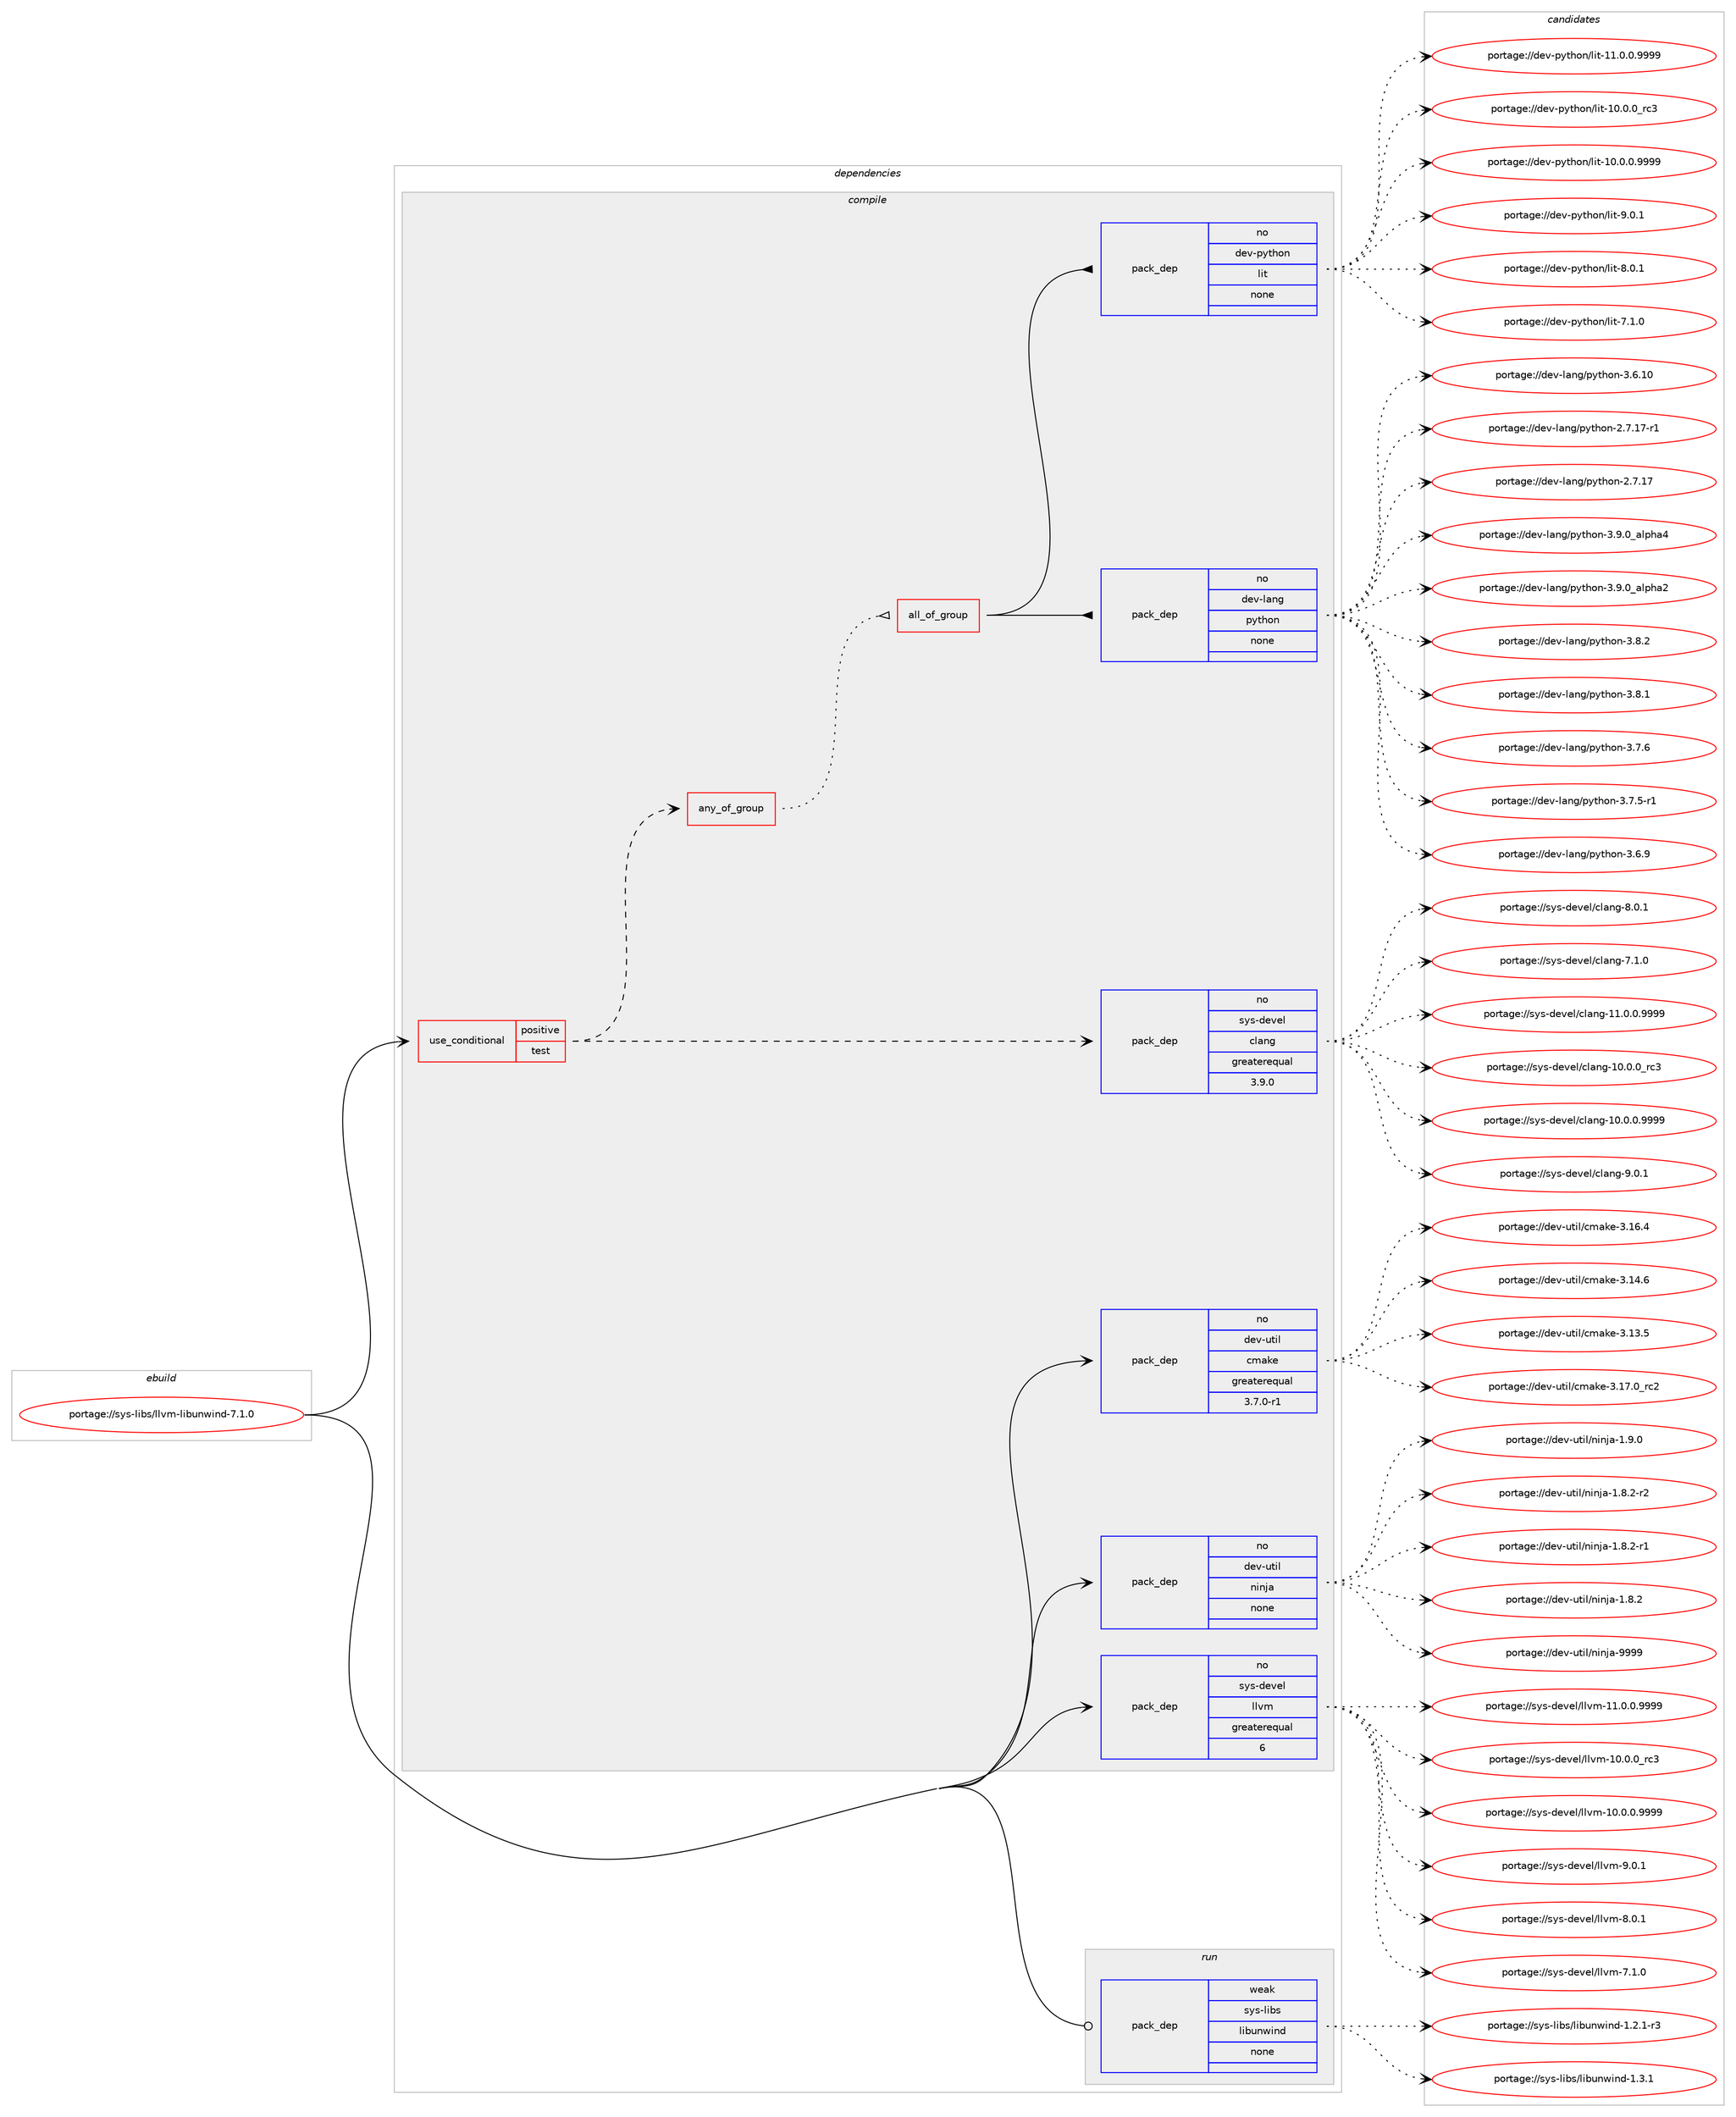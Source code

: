 digraph prolog {

# *************
# Graph options
# *************

newrank=true;
concentrate=true;
compound=true;
graph [rankdir=LR,fontname=Helvetica,fontsize=10,ranksep=1.5];#, ranksep=2.5, nodesep=0.2];
edge  [arrowhead=vee];
node  [fontname=Helvetica,fontsize=10];

# **********
# The ebuild
# **********

subgraph cluster_leftcol {
color=gray;
label=<<i>ebuild</i>>;
id [label="portage://sys-libs/llvm-libunwind-7.1.0", color=red, width=4, href="../sys-libs/llvm-libunwind-7.1.0.svg"];
}

# ****************
# The dependencies
# ****************

subgraph cluster_midcol {
color=gray;
label=<<i>dependencies</i>>;
subgraph cluster_compile {
fillcolor="#eeeeee";
style=filled;
label=<<i>compile</i>>;
subgraph cond4331 {
dependency25895 [label=<<TABLE BORDER="0" CELLBORDER="1" CELLSPACING="0" CELLPADDING="4"><TR><TD ROWSPAN="3" CELLPADDING="10">use_conditional</TD></TR><TR><TD>positive</TD></TR><TR><TD>test</TD></TR></TABLE>>, shape=none, color=red];
subgraph pack20891 {
dependency25896 [label=<<TABLE BORDER="0" CELLBORDER="1" CELLSPACING="0" CELLPADDING="4" WIDTH="220"><TR><TD ROWSPAN="6" CELLPADDING="30">pack_dep</TD></TR><TR><TD WIDTH="110">no</TD></TR><TR><TD>sys-devel</TD></TR><TR><TD>clang</TD></TR><TR><TD>greaterequal</TD></TR><TR><TD>3.9.0</TD></TR></TABLE>>, shape=none, color=blue];
}
dependency25895:e -> dependency25896:w [weight=20,style="dashed",arrowhead="vee"];
subgraph any655 {
dependency25897 [label=<<TABLE BORDER="0" CELLBORDER="1" CELLSPACING="0" CELLPADDING="4"><TR><TD CELLPADDING="10">any_of_group</TD></TR></TABLE>>, shape=none, color=red];subgraph all21 {
dependency25898 [label=<<TABLE BORDER="0" CELLBORDER="1" CELLSPACING="0" CELLPADDING="4"><TR><TD CELLPADDING="10">all_of_group</TD></TR></TABLE>>, shape=none, color=red];subgraph pack20892 {
dependency25899 [label=<<TABLE BORDER="0" CELLBORDER="1" CELLSPACING="0" CELLPADDING="4" WIDTH="220"><TR><TD ROWSPAN="6" CELLPADDING="30">pack_dep</TD></TR><TR><TD WIDTH="110">no</TD></TR><TR><TD>dev-lang</TD></TR><TR><TD>python</TD></TR><TR><TD>none</TD></TR><TR><TD></TD></TR></TABLE>>, shape=none, color=blue];
}
dependency25898:e -> dependency25899:w [weight=20,style="solid",arrowhead="inv"];
subgraph pack20893 {
dependency25900 [label=<<TABLE BORDER="0" CELLBORDER="1" CELLSPACING="0" CELLPADDING="4" WIDTH="220"><TR><TD ROWSPAN="6" CELLPADDING="30">pack_dep</TD></TR><TR><TD WIDTH="110">no</TD></TR><TR><TD>dev-python</TD></TR><TR><TD>lit</TD></TR><TR><TD>none</TD></TR><TR><TD></TD></TR></TABLE>>, shape=none, color=blue];
}
dependency25898:e -> dependency25900:w [weight=20,style="solid",arrowhead="inv"];
}
dependency25897:e -> dependency25898:w [weight=20,style="dotted",arrowhead="oinv"];
}
dependency25895:e -> dependency25897:w [weight=20,style="dashed",arrowhead="vee"];
}
id:e -> dependency25895:w [weight=20,style="solid",arrowhead="vee"];
subgraph pack20894 {
dependency25901 [label=<<TABLE BORDER="0" CELLBORDER="1" CELLSPACING="0" CELLPADDING="4" WIDTH="220"><TR><TD ROWSPAN="6" CELLPADDING="30">pack_dep</TD></TR><TR><TD WIDTH="110">no</TD></TR><TR><TD>dev-util</TD></TR><TR><TD>cmake</TD></TR><TR><TD>greaterequal</TD></TR><TR><TD>3.7.0-r1</TD></TR></TABLE>>, shape=none, color=blue];
}
id:e -> dependency25901:w [weight=20,style="solid",arrowhead="vee"];
subgraph pack20895 {
dependency25902 [label=<<TABLE BORDER="0" CELLBORDER="1" CELLSPACING="0" CELLPADDING="4" WIDTH="220"><TR><TD ROWSPAN="6" CELLPADDING="30">pack_dep</TD></TR><TR><TD WIDTH="110">no</TD></TR><TR><TD>dev-util</TD></TR><TR><TD>ninja</TD></TR><TR><TD>none</TD></TR><TR><TD></TD></TR></TABLE>>, shape=none, color=blue];
}
id:e -> dependency25902:w [weight=20,style="solid",arrowhead="vee"];
subgraph pack20896 {
dependency25903 [label=<<TABLE BORDER="0" CELLBORDER="1" CELLSPACING="0" CELLPADDING="4" WIDTH="220"><TR><TD ROWSPAN="6" CELLPADDING="30">pack_dep</TD></TR><TR><TD WIDTH="110">no</TD></TR><TR><TD>sys-devel</TD></TR><TR><TD>llvm</TD></TR><TR><TD>greaterequal</TD></TR><TR><TD>6</TD></TR></TABLE>>, shape=none, color=blue];
}
id:e -> dependency25903:w [weight=20,style="solid",arrowhead="vee"];
}
subgraph cluster_compileandrun {
fillcolor="#eeeeee";
style=filled;
label=<<i>compile and run</i>>;
}
subgraph cluster_run {
fillcolor="#eeeeee";
style=filled;
label=<<i>run</i>>;
subgraph pack20897 {
dependency25904 [label=<<TABLE BORDER="0" CELLBORDER="1" CELLSPACING="0" CELLPADDING="4" WIDTH="220"><TR><TD ROWSPAN="6" CELLPADDING="30">pack_dep</TD></TR><TR><TD WIDTH="110">weak</TD></TR><TR><TD>sys-libs</TD></TR><TR><TD>libunwind</TD></TR><TR><TD>none</TD></TR><TR><TD></TD></TR></TABLE>>, shape=none, color=blue];
}
id:e -> dependency25904:w [weight=20,style="solid",arrowhead="odot"];
}
}

# **************
# The candidates
# **************

subgraph cluster_choices {
rank=same;
color=gray;
label=<<i>candidates</i>>;

subgraph choice20891 {
color=black;
nodesep=1;
choice11512111545100101118101108479910897110103455746484649 [label="portage://sys-devel/clang-9.0.1", color=red, width=4,href="../sys-devel/clang-9.0.1.svg"];
choice11512111545100101118101108479910897110103455646484649 [label="portage://sys-devel/clang-8.0.1", color=red, width=4,href="../sys-devel/clang-8.0.1.svg"];
choice11512111545100101118101108479910897110103455546494648 [label="portage://sys-devel/clang-7.1.0", color=red, width=4,href="../sys-devel/clang-7.1.0.svg"];
choice11512111545100101118101108479910897110103454949464846484657575757 [label="portage://sys-devel/clang-11.0.0.9999", color=red, width=4,href="../sys-devel/clang-11.0.0.9999.svg"];
choice1151211154510010111810110847991089711010345494846484648951149951 [label="portage://sys-devel/clang-10.0.0_rc3", color=red, width=4,href="../sys-devel/clang-10.0.0_rc3.svg"];
choice11512111545100101118101108479910897110103454948464846484657575757 [label="portage://sys-devel/clang-10.0.0.9999", color=red, width=4,href="../sys-devel/clang-10.0.0.9999.svg"];
dependency25896:e -> choice11512111545100101118101108479910897110103455746484649:w [style=dotted,weight="100"];
dependency25896:e -> choice11512111545100101118101108479910897110103455646484649:w [style=dotted,weight="100"];
dependency25896:e -> choice11512111545100101118101108479910897110103455546494648:w [style=dotted,weight="100"];
dependency25896:e -> choice11512111545100101118101108479910897110103454949464846484657575757:w [style=dotted,weight="100"];
dependency25896:e -> choice1151211154510010111810110847991089711010345494846484648951149951:w [style=dotted,weight="100"];
dependency25896:e -> choice11512111545100101118101108479910897110103454948464846484657575757:w [style=dotted,weight="100"];
}
subgraph choice20892 {
color=black;
nodesep=1;
choice10010111845108971101034711212111610411111045514657464895971081121049752 [label="portage://dev-lang/python-3.9.0_alpha4", color=red, width=4,href="../dev-lang/python-3.9.0_alpha4.svg"];
choice10010111845108971101034711212111610411111045514657464895971081121049750 [label="portage://dev-lang/python-3.9.0_alpha2", color=red, width=4,href="../dev-lang/python-3.9.0_alpha2.svg"];
choice100101118451089711010347112121116104111110455146564650 [label="portage://dev-lang/python-3.8.2", color=red, width=4,href="../dev-lang/python-3.8.2.svg"];
choice100101118451089711010347112121116104111110455146564649 [label="portage://dev-lang/python-3.8.1", color=red, width=4,href="../dev-lang/python-3.8.1.svg"];
choice100101118451089711010347112121116104111110455146554654 [label="portage://dev-lang/python-3.7.6", color=red, width=4,href="../dev-lang/python-3.7.6.svg"];
choice1001011184510897110103471121211161041111104551465546534511449 [label="portage://dev-lang/python-3.7.5-r1", color=red, width=4,href="../dev-lang/python-3.7.5-r1.svg"];
choice100101118451089711010347112121116104111110455146544657 [label="portage://dev-lang/python-3.6.9", color=red, width=4,href="../dev-lang/python-3.6.9.svg"];
choice10010111845108971101034711212111610411111045514654464948 [label="portage://dev-lang/python-3.6.10", color=red, width=4,href="../dev-lang/python-3.6.10.svg"];
choice100101118451089711010347112121116104111110455046554649554511449 [label="portage://dev-lang/python-2.7.17-r1", color=red, width=4,href="../dev-lang/python-2.7.17-r1.svg"];
choice10010111845108971101034711212111610411111045504655464955 [label="portage://dev-lang/python-2.7.17", color=red, width=4,href="../dev-lang/python-2.7.17.svg"];
dependency25899:e -> choice10010111845108971101034711212111610411111045514657464895971081121049752:w [style=dotted,weight="100"];
dependency25899:e -> choice10010111845108971101034711212111610411111045514657464895971081121049750:w [style=dotted,weight="100"];
dependency25899:e -> choice100101118451089711010347112121116104111110455146564650:w [style=dotted,weight="100"];
dependency25899:e -> choice100101118451089711010347112121116104111110455146564649:w [style=dotted,weight="100"];
dependency25899:e -> choice100101118451089711010347112121116104111110455146554654:w [style=dotted,weight="100"];
dependency25899:e -> choice1001011184510897110103471121211161041111104551465546534511449:w [style=dotted,weight="100"];
dependency25899:e -> choice100101118451089711010347112121116104111110455146544657:w [style=dotted,weight="100"];
dependency25899:e -> choice10010111845108971101034711212111610411111045514654464948:w [style=dotted,weight="100"];
dependency25899:e -> choice100101118451089711010347112121116104111110455046554649554511449:w [style=dotted,weight="100"];
dependency25899:e -> choice10010111845108971101034711212111610411111045504655464955:w [style=dotted,weight="100"];
}
subgraph choice20893 {
color=black;
nodesep=1;
choice1001011184511212111610411111047108105116455746484649 [label="portage://dev-python/lit-9.0.1", color=red, width=4,href="../dev-python/lit-9.0.1.svg"];
choice1001011184511212111610411111047108105116455646484649 [label="portage://dev-python/lit-8.0.1", color=red, width=4,href="../dev-python/lit-8.0.1.svg"];
choice1001011184511212111610411111047108105116455546494648 [label="portage://dev-python/lit-7.1.0", color=red, width=4,href="../dev-python/lit-7.1.0.svg"];
choice1001011184511212111610411111047108105116454949464846484657575757 [label="portage://dev-python/lit-11.0.0.9999", color=red, width=4,href="../dev-python/lit-11.0.0.9999.svg"];
choice100101118451121211161041111104710810511645494846484648951149951 [label="portage://dev-python/lit-10.0.0_rc3", color=red, width=4,href="../dev-python/lit-10.0.0_rc3.svg"];
choice1001011184511212111610411111047108105116454948464846484657575757 [label="portage://dev-python/lit-10.0.0.9999", color=red, width=4,href="../dev-python/lit-10.0.0.9999.svg"];
dependency25900:e -> choice1001011184511212111610411111047108105116455746484649:w [style=dotted,weight="100"];
dependency25900:e -> choice1001011184511212111610411111047108105116455646484649:w [style=dotted,weight="100"];
dependency25900:e -> choice1001011184511212111610411111047108105116455546494648:w [style=dotted,weight="100"];
dependency25900:e -> choice1001011184511212111610411111047108105116454949464846484657575757:w [style=dotted,weight="100"];
dependency25900:e -> choice100101118451121211161041111104710810511645494846484648951149951:w [style=dotted,weight="100"];
dependency25900:e -> choice1001011184511212111610411111047108105116454948464846484657575757:w [style=dotted,weight="100"];
}
subgraph choice20894 {
color=black;
nodesep=1;
choice1001011184511711610510847991099710710145514649554648951149950 [label="portage://dev-util/cmake-3.17.0_rc2", color=red, width=4,href="../dev-util/cmake-3.17.0_rc2.svg"];
choice1001011184511711610510847991099710710145514649544652 [label="portage://dev-util/cmake-3.16.4", color=red, width=4,href="../dev-util/cmake-3.16.4.svg"];
choice1001011184511711610510847991099710710145514649524654 [label="portage://dev-util/cmake-3.14.6", color=red, width=4,href="../dev-util/cmake-3.14.6.svg"];
choice1001011184511711610510847991099710710145514649514653 [label="portage://dev-util/cmake-3.13.5", color=red, width=4,href="../dev-util/cmake-3.13.5.svg"];
dependency25901:e -> choice1001011184511711610510847991099710710145514649554648951149950:w [style=dotted,weight="100"];
dependency25901:e -> choice1001011184511711610510847991099710710145514649544652:w [style=dotted,weight="100"];
dependency25901:e -> choice1001011184511711610510847991099710710145514649524654:w [style=dotted,weight="100"];
dependency25901:e -> choice1001011184511711610510847991099710710145514649514653:w [style=dotted,weight="100"];
}
subgraph choice20895 {
color=black;
nodesep=1;
choice1001011184511711610510847110105110106974557575757 [label="portage://dev-util/ninja-9999", color=red, width=4,href="../dev-util/ninja-9999.svg"];
choice100101118451171161051084711010511010697454946574648 [label="portage://dev-util/ninja-1.9.0", color=red, width=4,href="../dev-util/ninja-1.9.0.svg"];
choice1001011184511711610510847110105110106974549465646504511450 [label="portage://dev-util/ninja-1.8.2-r2", color=red, width=4,href="../dev-util/ninja-1.8.2-r2.svg"];
choice1001011184511711610510847110105110106974549465646504511449 [label="portage://dev-util/ninja-1.8.2-r1", color=red, width=4,href="../dev-util/ninja-1.8.2-r1.svg"];
choice100101118451171161051084711010511010697454946564650 [label="portage://dev-util/ninja-1.8.2", color=red, width=4,href="../dev-util/ninja-1.8.2.svg"];
dependency25902:e -> choice1001011184511711610510847110105110106974557575757:w [style=dotted,weight="100"];
dependency25902:e -> choice100101118451171161051084711010511010697454946574648:w [style=dotted,weight="100"];
dependency25902:e -> choice1001011184511711610510847110105110106974549465646504511450:w [style=dotted,weight="100"];
dependency25902:e -> choice1001011184511711610510847110105110106974549465646504511449:w [style=dotted,weight="100"];
dependency25902:e -> choice100101118451171161051084711010511010697454946564650:w [style=dotted,weight="100"];
}
subgraph choice20896 {
color=black;
nodesep=1;
choice1151211154510010111810110847108108118109455746484649 [label="portage://sys-devel/llvm-9.0.1", color=red, width=4,href="../sys-devel/llvm-9.0.1.svg"];
choice1151211154510010111810110847108108118109455646484649 [label="portage://sys-devel/llvm-8.0.1", color=red, width=4,href="../sys-devel/llvm-8.0.1.svg"];
choice1151211154510010111810110847108108118109455546494648 [label="portage://sys-devel/llvm-7.1.0", color=red, width=4,href="../sys-devel/llvm-7.1.0.svg"];
choice1151211154510010111810110847108108118109454949464846484657575757 [label="portage://sys-devel/llvm-11.0.0.9999", color=red, width=4,href="../sys-devel/llvm-11.0.0.9999.svg"];
choice115121115451001011181011084710810811810945494846484648951149951 [label="portage://sys-devel/llvm-10.0.0_rc3", color=red, width=4,href="../sys-devel/llvm-10.0.0_rc3.svg"];
choice1151211154510010111810110847108108118109454948464846484657575757 [label="portage://sys-devel/llvm-10.0.0.9999", color=red, width=4,href="../sys-devel/llvm-10.0.0.9999.svg"];
dependency25903:e -> choice1151211154510010111810110847108108118109455746484649:w [style=dotted,weight="100"];
dependency25903:e -> choice1151211154510010111810110847108108118109455646484649:w [style=dotted,weight="100"];
dependency25903:e -> choice1151211154510010111810110847108108118109455546494648:w [style=dotted,weight="100"];
dependency25903:e -> choice1151211154510010111810110847108108118109454949464846484657575757:w [style=dotted,weight="100"];
dependency25903:e -> choice115121115451001011181011084710810811810945494846484648951149951:w [style=dotted,weight="100"];
dependency25903:e -> choice1151211154510010111810110847108108118109454948464846484657575757:w [style=dotted,weight="100"];
}
subgraph choice20897 {
color=black;
nodesep=1;
choice11512111545108105981154710810598117110119105110100454946514649 [label="portage://sys-libs/libunwind-1.3.1", color=red, width=4,href="../sys-libs/libunwind-1.3.1.svg"];
choice115121115451081059811547108105981171101191051101004549465046494511451 [label="portage://sys-libs/libunwind-1.2.1-r3", color=red, width=4,href="../sys-libs/libunwind-1.2.1-r3.svg"];
dependency25904:e -> choice11512111545108105981154710810598117110119105110100454946514649:w [style=dotted,weight="100"];
dependency25904:e -> choice115121115451081059811547108105981171101191051101004549465046494511451:w [style=dotted,weight="100"];
}
}

}
